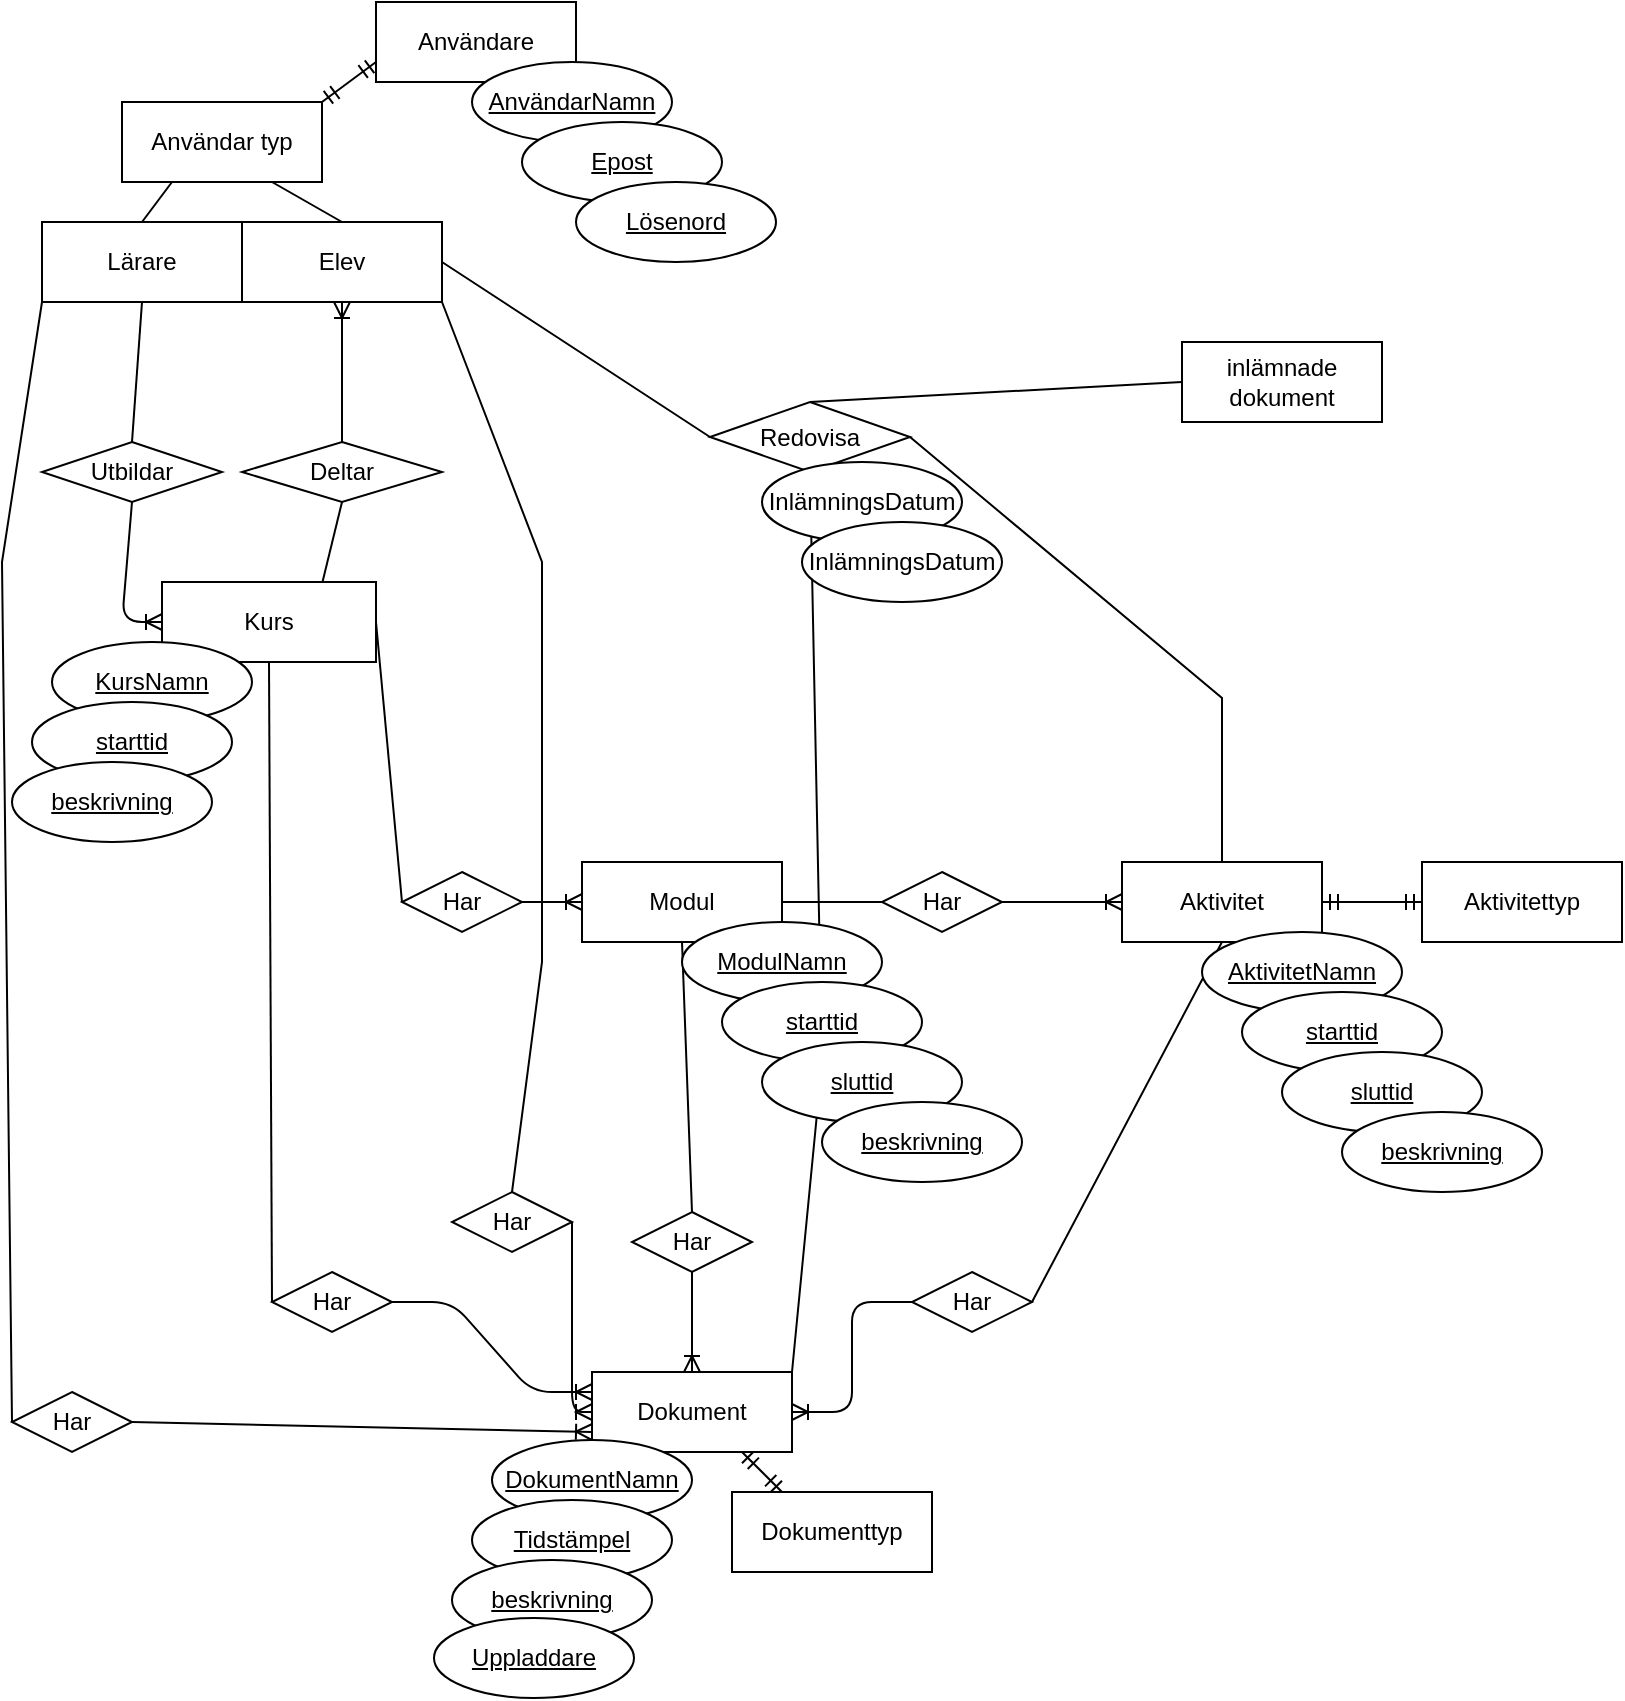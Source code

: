 <mxfile version="14.4.8" type="github"><diagram id="C5RBs43oDa-KdzZeNtuy" name="Page-1"><mxGraphModel dx="1041" dy="580" grid="1" gridSize="10" guides="1" tooltips="1" connect="1" arrows="1" fold="1" page="1" pageScale="1" pageWidth="827" pageHeight="1169" math="0" shadow="0"><root><mxCell id="WIyWlLk6GJQsqaUBKTNV-0"/><mxCell id="WIyWlLk6GJQsqaUBKTNV-1" parent="WIyWlLk6GJQsqaUBKTNV-0"/><mxCell id="qJM72YpZ29ICYQ_vgs5B-18" value="Lärare" style="whiteSpace=wrap;html=1;align=center;" vertex="1" parent="WIyWlLk6GJQsqaUBKTNV-1"><mxGeometry x="30" y="350" width="100" height="40" as="geometry"/></mxCell><mxCell id="qJM72YpZ29ICYQ_vgs5B-19" value="Kurs" style="whiteSpace=wrap;html=1;align=center;" vertex="1" parent="WIyWlLk6GJQsqaUBKTNV-1"><mxGeometry x="90" y="530" width="107" height="40" as="geometry"/></mxCell><mxCell id="qJM72YpZ29ICYQ_vgs5B-20" value="Modul" style="whiteSpace=wrap;html=1;align=center;" vertex="1" parent="WIyWlLk6GJQsqaUBKTNV-1"><mxGeometry x="300" y="670" width="100" height="40" as="geometry"/></mxCell><mxCell id="qJM72YpZ29ICYQ_vgs5B-22" value="Dokument" style="whiteSpace=wrap;html=1;align=center;" vertex="1" parent="WIyWlLk6GJQsqaUBKTNV-1"><mxGeometry x="305" y="925" width="100" height="40" as="geometry"/></mxCell><mxCell id="qJM72YpZ29ICYQ_vgs5B-23" value="Aktivitet" style="whiteSpace=wrap;html=1;align=center;" vertex="1" parent="WIyWlLk6GJQsqaUBKTNV-1"><mxGeometry x="570" y="670" width="100" height="40" as="geometry"/></mxCell><mxCell id="qJM72YpZ29ICYQ_vgs5B-24" value="Elev" style="whiteSpace=wrap;html=1;align=center;" vertex="1" parent="WIyWlLk6GJQsqaUBKTNV-1"><mxGeometry x="130" y="350" width="100" height="40" as="geometry"/></mxCell><mxCell id="qJM72YpZ29ICYQ_vgs5B-25" value="" style="fontSize=12;html=1;endArrow=ERoneToMany;entryX=0;entryY=0.5;entryDx=0;entryDy=0;exitX=0.5;exitY=1;exitDx=0;exitDy=0;" edge="1" parent="WIyWlLk6GJQsqaUBKTNV-1" source="qJM72YpZ29ICYQ_vgs5B-46" target="qJM72YpZ29ICYQ_vgs5B-19"><mxGeometry width="100" height="100" relative="1" as="geometry"><mxPoint x="100" y="378" as="sourcePoint"/><mxPoint x="170" y="400" as="targetPoint"/><Array as="points"><mxPoint x="70" y="550"/></Array></mxGeometry></mxCell><mxCell id="qJM72YpZ29ICYQ_vgs5B-28" value="" style="edgeStyle=entityRelationEdgeStyle;fontSize=12;html=1;endArrow=ERoneToMany;exitX=1;exitY=0.5;exitDx=0;exitDy=0;entryX=0;entryY=0.5;entryDx=0;entryDy=0;" edge="1" parent="WIyWlLk6GJQsqaUBKTNV-1" source="qJM72YpZ29ICYQ_vgs5B-52" target="qJM72YpZ29ICYQ_vgs5B-20"><mxGeometry width="100" height="100" relative="1" as="geometry"><mxPoint x="170" y="720" as="sourcePoint"/><mxPoint x="270" y="620" as="targetPoint"/></mxGeometry></mxCell><mxCell id="qJM72YpZ29ICYQ_vgs5B-29" value="" style="edgeStyle=entityRelationEdgeStyle;fontSize=12;html=1;endArrow=ERoneToMany;exitX=1;exitY=0.5;exitDx=0;exitDy=0;entryX=0;entryY=0.5;entryDx=0;entryDy=0;" edge="1" parent="WIyWlLk6GJQsqaUBKTNV-1" source="qJM72YpZ29ICYQ_vgs5B-55" target="qJM72YpZ29ICYQ_vgs5B-23"><mxGeometry width="100" height="100" relative="1" as="geometry"><mxPoint x="410" y="720" as="sourcePoint"/><mxPoint x="510" y="620" as="targetPoint"/></mxGeometry></mxCell><mxCell id="qJM72YpZ29ICYQ_vgs5B-30" value="" style="fontSize=12;html=1;endArrow=ERoneToMany;entryX=0;entryY=0.5;entryDx=0;entryDy=0;exitX=1;exitY=0.5;exitDx=0;exitDy=0;" edge="1" parent="WIyWlLk6GJQsqaUBKTNV-1" source="qJM72YpZ29ICYQ_vgs5B-75" target="qJM72YpZ29ICYQ_vgs5B-22"><mxGeometry width="100" height="100" relative="1" as="geometry"><mxPoint x="365" y="630" as="sourcePoint"/><mxPoint x="385" y="730" as="targetPoint"/><Array as="points"><mxPoint x="295" y="945"/></Array></mxGeometry></mxCell><mxCell id="qJM72YpZ29ICYQ_vgs5B-31" value="" style="fontSize=12;html=1;endArrow=ERoneToMany;entryX=0;entryY=0.75;entryDx=0;entryDy=0;exitX=1;exitY=0.5;exitDx=0;exitDy=0;" edge="1" parent="WIyWlLk6GJQsqaUBKTNV-1" source="qJM72YpZ29ICYQ_vgs5B-64" target="qJM72YpZ29ICYQ_vgs5B-22"><mxGeometry width="100" height="100" relative="1" as="geometry"><mxPoint x="45" y="625" as="sourcePoint"/><mxPoint x="75" y="925" as="targetPoint"/><Array as="points"/></mxGeometry></mxCell><mxCell id="qJM72YpZ29ICYQ_vgs5B-32" value="" style="fontSize=12;html=1;endArrow=ERoneToMany;entryX=0.5;entryY=0;entryDx=0;entryDy=0;exitX=0.5;exitY=1;exitDx=0;exitDy=0;" edge="1" parent="WIyWlLk6GJQsqaUBKTNV-1" source="qJM72YpZ29ICYQ_vgs5B-62" target="qJM72YpZ29ICYQ_vgs5B-22"><mxGeometry width="100" height="100" relative="1" as="geometry"><mxPoint x="245" y="605" as="sourcePoint"/><mxPoint x="265" y="905" as="targetPoint"/></mxGeometry></mxCell><mxCell id="qJM72YpZ29ICYQ_vgs5B-33" value="" style="edgeStyle=entityRelationEdgeStyle;fontSize=12;html=1;endArrow=ERoneToMany;exitX=1;exitY=0.5;exitDx=0;exitDy=0;entryX=0;entryY=0.25;entryDx=0;entryDy=0;" edge="1" parent="WIyWlLk6GJQsqaUBKTNV-1" source="qJM72YpZ29ICYQ_vgs5B-60" target="qJM72YpZ29ICYQ_vgs5B-22"><mxGeometry width="100" height="100" relative="1" as="geometry"><mxPoint x="335" y="745" as="sourcePoint"/><mxPoint x="275" y="815" as="targetPoint"/></mxGeometry></mxCell><mxCell id="qJM72YpZ29ICYQ_vgs5B-34" value="" style="edgeStyle=entityRelationEdgeStyle;fontSize=12;html=1;endArrow=ERoneToMany;entryX=1;entryY=0.5;entryDx=0;entryDy=0;exitX=0;exitY=0.5;exitDx=0;exitDy=0;" edge="1" parent="WIyWlLk6GJQsqaUBKTNV-1" source="qJM72YpZ29ICYQ_vgs5B-58" target="qJM72YpZ29ICYQ_vgs5B-22"><mxGeometry width="100" height="100" relative="1" as="geometry"><mxPoint x="435" y="835" as="sourcePoint"/><mxPoint x="510" y="975" as="targetPoint"/></mxGeometry></mxCell><mxCell id="qJM72YpZ29ICYQ_vgs5B-42" value="" style="fontSize=12;html=1;endArrow=ERoneToMany;entryX=0.5;entryY=1;entryDx=0;entryDy=0;exitX=0.5;exitY=0;exitDx=0;exitDy=0;" edge="1" parent="WIyWlLk6GJQsqaUBKTNV-1" source="qJM72YpZ29ICYQ_vgs5B-48" target="qJM72YpZ29ICYQ_vgs5B-24"><mxGeometry width="100" height="100" relative="1" as="geometry"><mxPoint x="90" y="530" as="sourcePoint"/><mxPoint x="110" y="620" as="targetPoint"/><Array as="points"/></mxGeometry></mxCell><mxCell id="qJM72YpZ29ICYQ_vgs5B-46" value="Utbildar" style="shape=rhombus;perimeter=rhombusPerimeter;whiteSpace=wrap;html=1;align=center;" vertex="1" parent="WIyWlLk6GJQsqaUBKTNV-1"><mxGeometry x="30" y="460" width="90" height="30" as="geometry"/></mxCell><mxCell id="qJM72YpZ29ICYQ_vgs5B-48" value="Deltar" style="shape=rhombus;perimeter=rhombusPerimeter;whiteSpace=wrap;html=1;align=center;" vertex="1" parent="WIyWlLk6GJQsqaUBKTNV-1"><mxGeometry x="130" y="460" width="100" height="30" as="geometry"/></mxCell><mxCell id="qJM72YpZ29ICYQ_vgs5B-50" value="" style="endArrow=none;html=1;rounded=0;exitX=0.75;exitY=0;exitDx=0;exitDy=0;entryX=0.5;entryY=1;entryDx=0;entryDy=0;" edge="1" parent="WIyWlLk6GJQsqaUBKTNV-1" source="qJM72YpZ29ICYQ_vgs5B-19" target="qJM72YpZ29ICYQ_vgs5B-48"><mxGeometry relative="1" as="geometry"><mxPoint x="230" y="520" as="sourcePoint"/><mxPoint x="390" y="520" as="targetPoint"/></mxGeometry></mxCell><mxCell id="qJM72YpZ29ICYQ_vgs5B-51" value="" style="endArrow=none;html=1;rounded=0;exitX=0.5;exitY=0;exitDx=0;exitDy=0;entryX=0.5;entryY=1;entryDx=0;entryDy=0;" edge="1" parent="WIyWlLk6GJQsqaUBKTNV-1" source="qJM72YpZ29ICYQ_vgs5B-46" target="qJM72YpZ29ICYQ_vgs5B-18"><mxGeometry relative="1" as="geometry"><mxPoint x="180.25" y="680" as="sourcePoint"/><mxPoint x="190" y="640" as="targetPoint"/></mxGeometry></mxCell><mxCell id="qJM72YpZ29ICYQ_vgs5B-52" value="Har" style="shape=rhombus;perimeter=rhombusPerimeter;whiteSpace=wrap;html=1;align=center;" vertex="1" parent="WIyWlLk6GJQsqaUBKTNV-1"><mxGeometry x="210" y="675" width="60" height="30" as="geometry"/></mxCell><mxCell id="qJM72YpZ29ICYQ_vgs5B-54" value="" style="endArrow=none;html=1;rounded=0;exitX=1;exitY=0.5;exitDx=0;exitDy=0;entryX=0;entryY=0.5;entryDx=0;entryDy=0;" edge="1" parent="WIyWlLk6GJQsqaUBKTNV-1" source="qJM72YpZ29ICYQ_vgs5B-19" target="qJM72YpZ29ICYQ_vgs5B-52"><mxGeometry relative="1" as="geometry"><mxPoint x="180.25" y="540" as="sourcePoint"/><mxPoint x="210" y="550" as="targetPoint"/></mxGeometry></mxCell><mxCell id="qJM72YpZ29ICYQ_vgs5B-55" value="Har" style="shape=rhombus;perimeter=rhombusPerimeter;whiteSpace=wrap;html=1;align=center;" vertex="1" parent="WIyWlLk6GJQsqaUBKTNV-1"><mxGeometry x="450" y="675" width="60" height="30" as="geometry"/></mxCell><mxCell id="qJM72YpZ29ICYQ_vgs5B-57" value="" style="endArrow=none;html=1;rounded=0;exitX=1;exitY=0.5;exitDx=0;exitDy=0;entryX=0;entryY=0.5;entryDx=0;entryDy=0;" edge="1" parent="WIyWlLk6GJQsqaUBKTNV-1" source="qJM72YpZ29ICYQ_vgs5B-20" target="qJM72YpZ29ICYQ_vgs5B-55"><mxGeometry relative="1" as="geometry"><mxPoint x="180.25" y="680" as="sourcePoint"/><mxPoint x="190" y="640" as="targetPoint"/></mxGeometry></mxCell><mxCell id="qJM72YpZ29ICYQ_vgs5B-58" value="Har" style="shape=rhombus;perimeter=rhombusPerimeter;whiteSpace=wrap;html=1;align=center;" vertex="1" parent="WIyWlLk6GJQsqaUBKTNV-1"><mxGeometry x="465" y="875" width="60" height="30" as="geometry"/></mxCell><mxCell id="qJM72YpZ29ICYQ_vgs5B-60" value="Har" style="shape=rhombus;perimeter=rhombusPerimeter;whiteSpace=wrap;html=1;align=center;" vertex="1" parent="WIyWlLk6GJQsqaUBKTNV-1"><mxGeometry x="145" y="875" width="60" height="30" as="geometry"/></mxCell><mxCell id="qJM72YpZ29ICYQ_vgs5B-62" value="Har" style="shape=rhombus;perimeter=rhombusPerimeter;whiteSpace=wrap;html=1;align=center;" vertex="1" parent="WIyWlLk6GJQsqaUBKTNV-1"><mxGeometry x="325" y="845" width="60" height="30" as="geometry"/></mxCell><mxCell id="qJM72YpZ29ICYQ_vgs5B-64" value="Har" style="shape=rhombus;perimeter=rhombusPerimeter;whiteSpace=wrap;html=1;align=center;" vertex="1" parent="WIyWlLk6GJQsqaUBKTNV-1"><mxGeometry x="15" y="935" width="60" height="30" as="geometry"/></mxCell><mxCell id="qJM72YpZ29ICYQ_vgs5B-66" value="" style="endArrow=none;html=1;rounded=0;exitX=0;exitY=0.5;exitDx=0;exitDy=0;entryX=0;entryY=1;entryDx=0;entryDy=0;" edge="1" parent="WIyWlLk6GJQsqaUBKTNV-1" source="qJM72YpZ29ICYQ_vgs5B-64" target="qJM72YpZ29ICYQ_vgs5B-18"><mxGeometry relative="1" as="geometry"><mxPoint x="85" y="610" as="sourcePoint"/><mxPoint x="90" y="530" as="targetPoint"/><Array as="points"><mxPoint x="10" y="520"/></Array></mxGeometry></mxCell><mxCell id="qJM72YpZ29ICYQ_vgs5B-67" value="" style="endArrow=none;html=1;rounded=0;exitX=0.5;exitY=0;exitDx=0;exitDy=0;entryX=0.5;entryY=1;entryDx=0;entryDy=0;" edge="1" parent="WIyWlLk6GJQsqaUBKTNV-1" source="qJM72YpZ29ICYQ_vgs5B-62" target="qJM72YpZ29ICYQ_vgs5B-20"><mxGeometry relative="1" as="geometry"><mxPoint x="180.25" y="680" as="sourcePoint"/><mxPoint x="190" y="640" as="targetPoint"/></mxGeometry></mxCell><mxCell id="qJM72YpZ29ICYQ_vgs5B-68" value="" style="endArrow=none;html=1;rounded=0;exitX=1;exitY=0.5;exitDx=0;exitDy=0;entryX=0.5;entryY=1;entryDx=0;entryDy=0;" edge="1" parent="WIyWlLk6GJQsqaUBKTNV-1" source="qJM72YpZ29ICYQ_vgs5B-58" target="qJM72YpZ29ICYQ_vgs5B-23"><mxGeometry relative="1" as="geometry"><mxPoint x="360" y="760" as="sourcePoint"/><mxPoint x="360" y="720" as="targetPoint"/></mxGeometry></mxCell><mxCell id="qJM72YpZ29ICYQ_vgs5B-69" value="" style="endArrow=none;html=1;rounded=0;exitX=0;exitY=0.5;exitDx=0;exitDy=0;entryX=0.5;entryY=1;entryDx=0;entryDy=0;" edge="1" parent="WIyWlLk6GJQsqaUBKTNV-1" source="qJM72YpZ29ICYQ_vgs5B-60" target="qJM72YpZ29ICYQ_vgs5B-19"><mxGeometry relative="1" as="geometry"><mxPoint x="520" y="785" as="sourcePoint"/><mxPoint x="630" y="720" as="targetPoint"/></mxGeometry></mxCell><mxCell id="qJM72YpZ29ICYQ_vgs5B-70" value="Redovisa" style="shape=rhombus;perimeter=rhombusPerimeter;whiteSpace=wrap;html=1;align=center;" vertex="1" parent="WIyWlLk6GJQsqaUBKTNV-1"><mxGeometry x="364" y="440" width="100" height="35" as="geometry"/></mxCell><mxCell id="qJM72YpZ29ICYQ_vgs5B-74" value="inlämnade&lt;br&gt;dokument" style="whiteSpace=wrap;html=1;align=center;" vertex="1" parent="WIyWlLk6GJQsqaUBKTNV-1"><mxGeometry x="600" y="410" width="100" height="40" as="geometry"/></mxCell><mxCell id="qJM72YpZ29ICYQ_vgs5B-75" value="Har" style="shape=rhombus;perimeter=rhombusPerimeter;whiteSpace=wrap;html=1;align=center;" vertex="1" parent="WIyWlLk6GJQsqaUBKTNV-1"><mxGeometry x="235" y="835" width="60" height="30" as="geometry"/></mxCell><mxCell id="qJM72YpZ29ICYQ_vgs5B-77" value="" style="endArrow=none;html=1;rounded=0;exitX=0.5;exitY=0;exitDx=0;exitDy=0;entryX=1;entryY=1;entryDx=0;entryDy=0;" edge="1" parent="WIyWlLk6GJQsqaUBKTNV-1" source="qJM72YpZ29ICYQ_vgs5B-75" target="qJM72YpZ29ICYQ_vgs5B-24"><mxGeometry relative="1" as="geometry"><mxPoint x="150" y="805" as="sourcePoint"/><mxPoint x="153.5" y="720" as="targetPoint"/><Array as="points"><mxPoint x="280" y="720"/><mxPoint x="280" y="520"/></Array></mxGeometry></mxCell><mxCell id="qJM72YpZ29ICYQ_vgs5B-78" value="" style="endArrow=none;html=1;rounded=0;exitX=0;exitY=0.5;exitDx=0;exitDy=0;entryX=1;entryY=0.5;entryDx=0;entryDy=0;" edge="1" parent="WIyWlLk6GJQsqaUBKTNV-1" source="qJM72YpZ29ICYQ_vgs5B-70" target="qJM72YpZ29ICYQ_vgs5B-24"><mxGeometry relative="1" as="geometry"><mxPoint x="270" y="750" as="sourcePoint"/><mxPoint x="240" y="530" as="targetPoint"/></mxGeometry></mxCell><mxCell id="qJM72YpZ29ICYQ_vgs5B-80" value="" style="endArrow=none;html=1;rounded=0;exitX=1;exitY=0;exitDx=0;exitDy=0;entryX=0.5;entryY=1;entryDx=0;entryDy=0;" edge="1" parent="WIyWlLk6GJQsqaUBKTNV-1" source="qJM72YpZ29ICYQ_vgs5B-22" target="qJM72YpZ29ICYQ_vgs5B-70"><mxGeometry relative="1" as="geometry"><mxPoint x="380" y="597.5" as="sourcePoint"/><mxPoint x="240" y="510" as="targetPoint"/><Array as="points"><mxPoint x="420" y="770"/></Array></mxGeometry></mxCell><mxCell id="qJM72YpZ29ICYQ_vgs5B-81" value="" style="endArrow=none;html=1;rounded=0;exitX=0.5;exitY=0;exitDx=0;exitDy=0;entryX=1;entryY=0.5;entryDx=0;entryDy=0;" edge="1" parent="WIyWlLk6GJQsqaUBKTNV-1" source="qJM72YpZ29ICYQ_vgs5B-23" target="qJM72YpZ29ICYQ_vgs5B-70"><mxGeometry relative="1" as="geometry"><mxPoint x="410" y="840" as="sourcePoint"/><mxPoint x="430" y="615" as="targetPoint"/><Array as="points"><mxPoint x="620" y="588"/></Array></mxGeometry></mxCell><mxCell id="qJM72YpZ29ICYQ_vgs5B-82" value="" style="endArrow=none;html=1;rounded=0;exitX=0;exitY=0.5;exitDx=0;exitDy=0;entryX=0.5;entryY=0;entryDx=0;entryDy=0;" edge="1" parent="WIyWlLk6GJQsqaUBKTNV-1" source="qJM72YpZ29ICYQ_vgs5B-74" target="qJM72YpZ29ICYQ_vgs5B-70"><mxGeometry relative="1" as="geometry"><mxPoint x="630" y="680" as="sourcePoint"/><mxPoint x="480" y="597.5" as="targetPoint"/></mxGeometry></mxCell><mxCell id="qJM72YpZ29ICYQ_vgs5B-92" value="&lt;span&gt;Aktivitettyp&lt;/span&gt;" style="whiteSpace=wrap;html=1;align=center;" vertex="1" parent="WIyWlLk6GJQsqaUBKTNV-1"><mxGeometry x="720" y="670" width="100" height="40" as="geometry"/></mxCell><mxCell id="qJM72YpZ29ICYQ_vgs5B-93" value="&lt;span&gt;Dokumenttyp&lt;/span&gt;" style="whiteSpace=wrap;html=1;align=center;" vertex="1" parent="WIyWlLk6GJQsqaUBKTNV-1"><mxGeometry x="375" y="985" width="100" height="40" as="geometry"/></mxCell><mxCell id="qJM72YpZ29ICYQ_vgs5B-94" value="ModulNamn" style="ellipse;whiteSpace=wrap;html=1;align=center;fontStyle=4;" vertex="1" parent="WIyWlLk6GJQsqaUBKTNV-1"><mxGeometry x="350" y="700" width="100" height="40" as="geometry"/></mxCell><mxCell id="qJM72YpZ29ICYQ_vgs5B-95" value="starttid" style="ellipse;whiteSpace=wrap;html=1;align=center;fontStyle=4;" vertex="1" parent="WIyWlLk6GJQsqaUBKTNV-1"><mxGeometry x="370" y="730" width="100" height="40" as="geometry"/></mxCell><mxCell id="qJM72YpZ29ICYQ_vgs5B-96" value="sluttid" style="ellipse;whiteSpace=wrap;html=1;align=center;fontStyle=4;" vertex="1" parent="WIyWlLk6GJQsqaUBKTNV-1"><mxGeometry x="390" y="760" width="100" height="40" as="geometry"/></mxCell><mxCell id="qJM72YpZ29ICYQ_vgs5B-97" value="&#10;&#10;beskrivning&#10;&#10;" style="ellipse;whiteSpace=wrap;html=1;align=center;fontStyle=4;" vertex="1" parent="WIyWlLk6GJQsqaUBKTNV-1"><mxGeometry x="420" y="790" width="100" height="40" as="geometry"/></mxCell><mxCell id="qJM72YpZ29ICYQ_vgs5B-87" value="AktivitetNamn" style="ellipse;whiteSpace=wrap;html=1;align=center;fontStyle=4;" vertex="1" parent="WIyWlLk6GJQsqaUBKTNV-1"><mxGeometry x="610" y="705" width="100" height="40" as="geometry"/></mxCell><mxCell id="qJM72YpZ29ICYQ_vgs5B-88" value="starttid" style="ellipse;whiteSpace=wrap;html=1;align=center;fontStyle=4;" vertex="1" parent="WIyWlLk6GJQsqaUBKTNV-1"><mxGeometry x="630" y="735" width="100" height="40" as="geometry"/></mxCell><mxCell id="qJM72YpZ29ICYQ_vgs5B-90" value="sluttid" style="ellipse;whiteSpace=wrap;html=1;align=center;fontStyle=4;" vertex="1" parent="WIyWlLk6GJQsqaUBKTNV-1"><mxGeometry x="650" y="765" width="100" height="40" as="geometry"/></mxCell><mxCell id="qJM72YpZ29ICYQ_vgs5B-91" value="&#10;&#10;beskrivning&#10;&#10;" style="ellipse;whiteSpace=wrap;html=1;align=center;fontStyle=4;" vertex="1" parent="WIyWlLk6GJQsqaUBKTNV-1"><mxGeometry x="680" y="795" width="100" height="40" as="geometry"/></mxCell><mxCell id="qJM72YpZ29ICYQ_vgs5B-100" value="" style="edgeStyle=entityRelationEdgeStyle;fontSize=12;html=1;endArrow=ERmandOne;startArrow=ERmandOne;exitX=1;exitY=0.5;exitDx=0;exitDy=0;entryX=0;entryY=0.5;entryDx=0;entryDy=0;" edge="1" parent="WIyWlLk6GJQsqaUBKTNV-1" source="qJM72YpZ29ICYQ_vgs5B-23" target="qJM72YpZ29ICYQ_vgs5B-92"><mxGeometry width="100" height="100" relative="1" as="geometry"><mxPoint x="690" y="684.5" as="sourcePoint"/><mxPoint x="790" y="584.5" as="targetPoint"/></mxGeometry></mxCell><mxCell id="qJM72YpZ29ICYQ_vgs5B-101" value="KursNamn" style="ellipse;whiteSpace=wrap;html=1;align=center;fontStyle=4;" vertex="1" parent="WIyWlLk6GJQsqaUBKTNV-1"><mxGeometry x="35" y="560" width="100" height="40" as="geometry"/></mxCell><mxCell id="qJM72YpZ29ICYQ_vgs5B-102" value="starttid" style="ellipse;whiteSpace=wrap;html=1;align=center;fontStyle=4;" vertex="1" parent="WIyWlLk6GJQsqaUBKTNV-1"><mxGeometry x="25" y="590" width="100" height="40" as="geometry"/></mxCell><mxCell id="qJM72YpZ29ICYQ_vgs5B-103" value="&#10;&#10;beskrivning&#10;&#10;" style="ellipse;whiteSpace=wrap;html=1;align=center;fontStyle=4;" vertex="1" parent="WIyWlLk6GJQsqaUBKTNV-1"><mxGeometry x="15" y="620" width="100" height="40" as="geometry"/></mxCell><mxCell id="qJM72YpZ29ICYQ_vgs5B-105" value="DokumentNamn" style="ellipse;whiteSpace=wrap;html=1;align=center;fontStyle=4;" vertex="1" parent="WIyWlLk6GJQsqaUBKTNV-1"><mxGeometry x="255" y="959" width="100" height="40" as="geometry"/></mxCell><mxCell id="qJM72YpZ29ICYQ_vgs5B-106" value="Tidstämpel" style="ellipse;whiteSpace=wrap;html=1;align=center;fontStyle=4;" vertex="1" parent="WIyWlLk6GJQsqaUBKTNV-1"><mxGeometry x="245" y="989" width="100" height="40" as="geometry"/></mxCell><mxCell id="qJM72YpZ29ICYQ_vgs5B-107" value="&#10;&#10;beskrivning&#10;&#10;" style="ellipse;whiteSpace=wrap;html=1;align=center;fontStyle=4;" vertex="1" parent="WIyWlLk6GJQsqaUBKTNV-1"><mxGeometry x="235" y="1019" width="100" height="40" as="geometry"/></mxCell><mxCell id="qJM72YpZ29ICYQ_vgs5B-108" value="" style="fontSize=12;html=1;endArrow=ERmandOne;startArrow=ERmandOne;exitX=0.75;exitY=1;exitDx=0;exitDy=0;entryX=0.25;entryY=0;entryDx=0;entryDy=0;" edge="1" parent="WIyWlLk6GJQsqaUBKTNV-1" source="qJM72YpZ29ICYQ_vgs5B-22" target="qJM72YpZ29ICYQ_vgs5B-93"><mxGeometry width="100" height="100" relative="1" as="geometry"><mxPoint x="685" y="675" as="sourcePoint"/><mxPoint x="735" y="675" as="targetPoint"/></mxGeometry></mxCell><mxCell id="qJM72YpZ29ICYQ_vgs5B-109" value="Uppladdare" style="ellipse;whiteSpace=wrap;html=1;align=center;fontStyle=4;" vertex="1" parent="WIyWlLk6GJQsqaUBKTNV-1"><mxGeometry x="226" y="1048" width="100" height="40" as="geometry"/></mxCell><mxCell id="qJM72YpZ29ICYQ_vgs5B-110" value="Användare" style="whiteSpace=wrap;html=1;align=center;" vertex="1" parent="WIyWlLk6GJQsqaUBKTNV-1"><mxGeometry x="197" y="240" width="100" height="40" as="geometry"/></mxCell><mxCell id="qJM72YpZ29ICYQ_vgs5B-111" value="Användar typ" style="whiteSpace=wrap;html=1;align=center;" vertex="1" parent="WIyWlLk6GJQsqaUBKTNV-1"><mxGeometry x="70" y="290" width="100" height="40" as="geometry"/></mxCell><mxCell id="qJM72YpZ29ICYQ_vgs5B-113" value="" style="fontSize=12;html=1;endArrow=ERmandOne;startArrow=ERmandOne;exitX=1;exitY=0;exitDx=0;exitDy=0;entryX=0;entryY=0.75;entryDx=0;entryDy=0;" edge="1" parent="WIyWlLk6GJQsqaUBKTNV-1" source="qJM72YpZ29ICYQ_vgs5B-111" target="qJM72YpZ29ICYQ_vgs5B-110"><mxGeometry width="100" height="100" relative="1" as="geometry"><mxPoint x="680" y="700" as="sourcePoint"/><mxPoint x="730" y="700" as="targetPoint"/></mxGeometry></mxCell><mxCell id="qJM72YpZ29ICYQ_vgs5B-114" value="" style="endArrow=none;html=1;rounded=0;exitX=0.5;exitY=0;exitDx=0;exitDy=0;entryX=0.75;entryY=1;entryDx=0;entryDy=0;" edge="1" parent="WIyWlLk6GJQsqaUBKTNV-1" source="qJM72YpZ29ICYQ_vgs5B-24" target="qJM72YpZ29ICYQ_vgs5B-111"><mxGeometry relative="1" as="geometry"><mxPoint x="374" y="467.5" as="sourcePoint"/><mxPoint x="240" y="380" as="targetPoint"/></mxGeometry></mxCell><mxCell id="qJM72YpZ29ICYQ_vgs5B-115" value="" style="endArrow=none;html=1;rounded=0;exitX=0.5;exitY=0;exitDx=0;exitDy=0;entryX=0.25;entryY=1;entryDx=0;entryDy=0;" edge="1" parent="WIyWlLk6GJQsqaUBKTNV-1" source="qJM72YpZ29ICYQ_vgs5B-18" target="qJM72YpZ29ICYQ_vgs5B-111"><mxGeometry relative="1" as="geometry"><mxPoint x="190" y="360" as="sourcePoint"/><mxPoint x="155" y="340" as="targetPoint"/></mxGeometry></mxCell><mxCell id="qJM72YpZ29ICYQ_vgs5B-116" value="AnvändarNamn" style="ellipse;whiteSpace=wrap;html=1;align=center;fontStyle=4;" vertex="1" parent="WIyWlLk6GJQsqaUBKTNV-1"><mxGeometry x="245" y="270" width="100" height="40" as="geometry"/></mxCell><mxCell id="qJM72YpZ29ICYQ_vgs5B-117" value="Epost" style="ellipse;whiteSpace=wrap;html=1;align=center;fontStyle=4;" vertex="1" parent="WIyWlLk6GJQsqaUBKTNV-1"><mxGeometry x="270" y="300" width="100" height="40" as="geometry"/></mxCell><mxCell id="qJM72YpZ29ICYQ_vgs5B-118" value="Lösenord" style="ellipse;whiteSpace=wrap;html=1;align=center;fontStyle=4;" vertex="1" parent="WIyWlLk6GJQsqaUBKTNV-1"><mxGeometry x="297" y="330" width="100" height="40" as="geometry"/></mxCell><mxCell id="qJM72YpZ29ICYQ_vgs5B-122" value="InlämningsDatum" style="ellipse;whiteSpace=wrap;html=1;align=center;" vertex="1" parent="WIyWlLk6GJQsqaUBKTNV-1"><mxGeometry x="390" y="470" width="100" height="40" as="geometry"/></mxCell><mxCell id="qJM72YpZ29ICYQ_vgs5B-123" value="InlämningsDatum" style="ellipse;whiteSpace=wrap;html=1;align=center;" vertex="1" parent="WIyWlLk6GJQsqaUBKTNV-1"><mxGeometry x="410" y="500" width="100" height="40" as="geometry"/></mxCell></root></mxGraphModel></diagram></mxfile>
